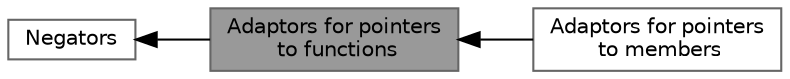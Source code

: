 digraph "Adaptors for pointers to functions"
{
 // LATEX_PDF_SIZE
  bgcolor="transparent";
  edge [fontname=Helvetica,fontsize=10,labelfontname=Helvetica,labelfontsize=10];
  node [fontname=Helvetica,fontsize=10,shape=box,height=0.2,width=0.4];
  rankdir=LR;
  Node2 [id="Node000002",label="Negators",height=0.2,width=0.4,color="grey40", fillcolor="white", style="filled",URL="$group__negators.html",tooltip=" "];
  Node1 [id="Node000001",label="Adaptors for pointers\l to functions",height=0.2,width=0.4,color="gray40", fillcolor="grey60", style="filled", fontcolor="black",tooltip=" "];
  Node3 [id="Node000003",label="Adaptors for pointers\l to members",height=0.2,width=0.4,color="grey40", fillcolor="white", style="filled",URL="$group__ptrmem__adaptors.html",tooltip=" "];
  Node2->Node1 [shape=plaintext, dir="back", style="solid"];
  Node1->Node3 [shape=plaintext, dir="back", style="solid"];
}
